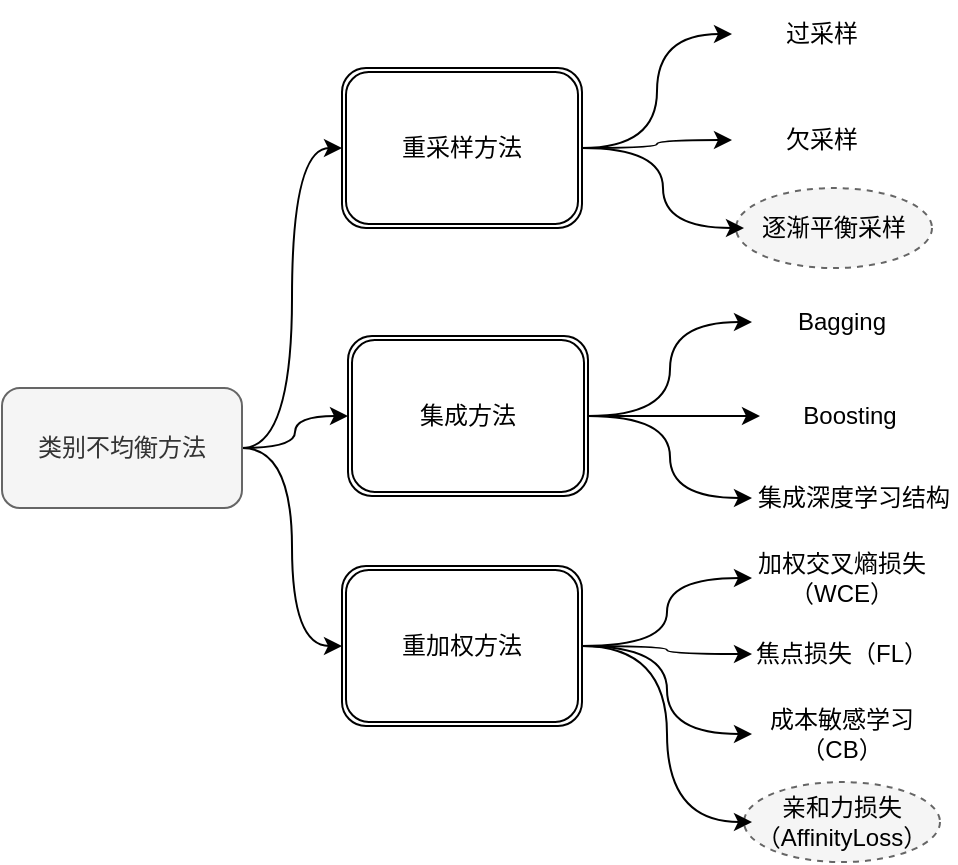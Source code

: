 <mxfile version="26.2.12">
  <diagram name="第 1 页" id="IvPZlndUoE6Re-1l50dJ">
    <mxGraphModel dx="1044" dy="562" grid="0" gridSize="10" guides="1" tooltips="1" connect="1" arrows="1" fold="1" page="1" pageScale="1" pageWidth="827" pageHeight="1169" math="0" shadow="0">
      <root>
        <mxCell id="0" />
        <mxCell id="1" parent="0" />
        <mxCell id="4BrUw0PnxXfCZn6Bulv5-29" value="" style="ellipse;whiteSpace=wrap;html=1;fillColor=#f5f5f5;strokeColor=#666666;fontColor=#333333;dashed=1;" vertex="1" parent="1">
          <mxGeometry x="391" y="832" width="98" height="40" as="geometry" />
        </mxCell>
        <mxCell id="4BrUw0PnxXfCZn6Bulv5-28" value="" style="ellipse;whiteSpace=wrap;html=1;fillColor=#f5f5f5;strokeColor=#666666;fontColor=#333333;dashed=1;" vertex="1" parent="1">
          <mxGeometry x="387" y="535" width="98" height="40" as="geometry" />
        </mxCell>
        <mxCell id="4BrUw0PnxXfCZn6Bulv5-26" value="逐渐平衡采样" style="rounded=1;whiteSpace=wrap;html=1;strokeColor=none;fillColor=none;" vertex="1" parent="1">
          <mxGeometry x="391" y="538" width="90" height="34" as="geometry" />
        </mxCell>
        <mxCell id="4BrUw0PnxXfCZn6Bulv5-8" style="edgeStyle=orthogonalEdgeStyle;rounded=0;orthogonalLoop=1;jettySize=auto;html=1;exitX=1;exitY=0.5;exitDx=0;exitDy=0;entryX=0;entryY=0.5;entryDx=0;entryDy=0;curved=1;" edge="1" parent="1" source="4BrUw0PnxXfCZn6Bulv5-1" target="4BrUw0PnxXfCZn6Bulv5-3">
          <mxGeometry relative="1" as="geometry" />
        </mxCell>
        <mxCell id="4BrUw0PnxXfCZn6Bulv5-9" style="edgeStyle=orthogonalEdgeStyle;rounded=0;orthogonalLoop=1;jettySize=auto;html=1;exitX=1;exitY=0.5;exitDx=0;exitDy=0;entryX=0;entryY=0.5;entryDx=0;entryDy=0;curved=1;" edge="1" parent="1" source="4BrUw0PnxXfCZn6Bulv5-1" target="4BrUw0PnxXfCZn6Bulv5-4">
          <mxGeometry relative="1" as="geometry" />
        </mxCell>
        <mxCell id="4BrUw0PnxXfCZn6Bulv5-10" style="edgeStyle=orthogonalEdgeStyle;rounded=0;orthogonalLoop=1;jettySize=auto;html=1;exitX=1;exitY=0.5;exitDx=0;exitDy=0;entryX=0;entryY=0.5;entryDx=0;entryDy=0;curved=1;" edge="1" parent="1" source="4BrUw0PnxXfCZn6Bulv5-1" target="4BrUw0PnxXfCZn6Bulv5-5">
          <mxGeometry relative="1" as="geometry" />
        </mxCell>
        <mxCell id="4BrUw0PnxXfCZn6Bulv5-1" value="类别不均衡方法" style="rounded=1;whiteSpace=wrap;html=1;fillColor=#f5f5f5;strokeColor=#666666;fontColor=#333333;" vertex="1" parent="1">
          <mxGeometry x="20" y="635" width="120" height="60" as="geometry" />
        </mxCell>
        <mxCell id="4BrUw0PnxXfCZn6Bulv5-18" style="edgeStyle=orthogonalEdgeStyle;rounded=0;orthogonalLoop=1;jettySize=auto;html=1;exitX=1;exitY=0.5;exitDx=0;exitDy=0;curved=1;" edge="1" parent="1" source="4BrUw0PnxXfCZn6Bulv5-3" target="4BrUw0PnxXfCZn6Bulv5-16">
          <mxGeometry relative="1" as="geometry" />
        </mxCell>
        <mxCell id="4BrUw0PnxXfCZn6Bulv5-19" style="edgeStyle=orthogonalEdgeStyle;rounded=0;orthogonalLoop=1;jettySize=auto;html=1;exitX=1;exitY=0.5;exitDx=0;exitDy=0;curved=1;" edge="1" parent="1" source="4BrUw0PnxXfCZn6Bulv5-3" target="4BrUw0PnxXfCZn6Bulv5-15">
          <mxGeometry relative="1" as="geometry" />
        </mxCell>
        <mxCell id="4BrUw0PnxXfCZn6Bulv5-20" style="edgeStyle=orthogonalEdgeStyle;rounded=0;orthogonalLoop=1;jettySize=auto;html=1;exitX=1;exitY=0.5;exitDx=0;exitDy=0;entryX=0;entryY=0.5;entryDx=0;entryDy=0;curved=1;" edge="1" parent="1" source="4BrUw0PnxXfCZn6Bulv5-3" target="4BrUw0PnxXfCZn6Bulv5-17">
          <mxGeometry relative="1" as="geometry" />
        </mxCell>
        <mxCell id="4BrUw0PnxXfCZn6Bulv5-3" value="集成方法" style="shape=ext;double=1;rounded=1;whiteSpace=wrap;html=1;" vertex="1" parent="1">
          <mxGeometry x="193" y="609" width="120" height="80" as="geometry" />
        </mxCell>
        <mxCell id="4BrUw0PnxXfCZn6Bulv5-13" style="edgeStyle=orthogonalEdgeStyle;rounded=0;orthogonalLoop=1;jettySize=auto;html=1;exitX=1;exitY=0.5;exitDx=0;exitDy=0;curved=1;" edge="1" parent="1" source="4BrUw0PnxXfCZn6Bulv5-4" target="4BrUw0PnxXfCZn6Bulv5-11">
          <mxGeometry relative="1" as="geometry" />
        </mxCell>
        <mxCell id="4BrUw0PnxXfCZn6Bulv5-14" style="edgeStyle=orthogonalEdgeStyle;rounded=0;orthogonalLoop=1;jettySize=auto;html=1;exitX=1;exitY=0.5;exitDx=0;exitDy=0;curved=1;" edge="1" parent="1" source="4BrUw0PnxXfCZn6Bulv5-4" target="4BrUw0PnxXfCZn6Bulv5-12">
          <mxGeometry relative="1" as="geometry" />
        </mxCell>
        <mxCell id="4BrUw0PnxXfCZn6Bulv5-27" style="edgeStyle=orthogonalEdgeStyle;rounded=0;orthogonalLoop=1;jettySize=auto;html=1;exitX=1;exitY=0.5;exitDx=0;exitDy=0;entryX=0;entryY=0.5;entryDx=0;entryDy=0;curved=1;" edge="1" parent="1" source="4BrUw0PnxXfCZn6Bulv5-4" target="4BrUw0PnxXfCZn6Bulv5-26">
          <mxGeometry relative="1" as="geometry" />
        </mxCell>
        <mxCell id="4BrUw0PnxXfCZn6Bulv5-4" value="重采样方法" style="shape=ext;double=1;rounded=1;whiteSpace=wrap;html=1;" vertex="1" parent="1">
          <mxGeometry x="190" y="475" width="120" height="80" as="geometry" />
        </mxCell>
        <mxCell id="4BrUw0PnxXfCZn6Bulv5-30" style="edgeStyle=orthogonalEdgeStyle;rounded=0;orthogonalLoop=1;jettySize=auto;html=1;exitX=1;exitY=0.5;exitDx=0;exitDy=0;curved=1;" edge="1" parent="1" source="4BrUw0PnxXfCZn6Bulv5-5" target="4BrUw0PnxXfCZn6Bulv5-21">
          <mxGeometry relative="1" as="geometry" />
        </mxCell>
        <mxCell id="4BrUw0PnxXfCZn6Bulv5-31" style="edgeStyle=orthogonalEdgeStyle;curved=1;rounded=0;orthogonalLoop=1;jettySize=auto;html=1;exitX=1;exitY=0.5;exitDx=0;exitDy=0;entryX=0;entryY=0.5;entryDx=0;entryDy=0;" edge="1" parent="1" source="4BrUw0PnxXfCZn6Bulv5-5" target="4BrUw0PnxXfCZn6Bulv5-23">
          <mxGeometry relative="1" as="geometry" />
        </mxCell>
        <mxCell id="4BrUw0PnxXfCZn6Bulv5-32" style="edgeStyle=orthogonalEdgeStyle;curved=1;rounded=0;orthogonalLoop=1;jettySize=auto;html=1;exitX=1;exitY=0.5;exitDx=0;exitDy=0;" edge="1" parent="1" source="4BrUw0PnxXfCZn6Bulv5-5" target="4BrUw0PnxXfCZn6Bulv5-22">
          <mxGeometry relative="1" as="geometry" />
        </mxCell>
        <mxCell id="4BrUw0PnxXfCZn6Bulv5-33" style="edgeStyle=orthogonalEdgeStyle;curved=1;rounded=0;orthogonalLoop=1;jettySize=auto;html=1;exitX=1;exitY=0.5;exitDx=0;exitDy=0;entryX=0;entryY=0.5;entryDx=0;entryDy=0;" edge="1" parent="1" source="4BrUw0PnxXfCZn6Bulv5-5" target="4BrUw0PnxXfCZn6Bulv5-24">
          <mxGeometry relative="1" as="geometry" />
        </mxCell>
        <mxCell id="4BrUw0PnxXfCZn6Bulv5-5" value="重加权方法" style="shape=ext;double=1;rounded=1;whiteSpace=wrap;html=1;" vertex="1" parent="1">
          <mxGeometry x="190" y="724" width="120" height="80" as="geometry" />
        </mxCell>
        <mxCell id="4BrUw0PnxXfCZn6Bulv5-11" value="过采样" style="rounded=1;whiteSpace=wrap;html=1;strokeColor=none;" vertex="1" parent="1">
          <mxGeometry x="385" y="441" width="90" height="34" as="geometry" />
        </mxCell>
        <mxCell id="4BrUw0PnxXfCZn6Bulv5-12" value="欠采样" style="rounded=1;whiteSpace=wrap;html=1;strokeColor=none;" vertex="1" parent="1">
          <mxGeometry x="385" y="494" width="90" height="34" as="geometry" />
        </mxCell>
        <mxCell id="4BrUw0PnxXfCZn6Bulv5-15" value="Boosting" style="rounded=1;whiteSpace=wrap;html=1;strokeColor=none;" vertex="1" parent="1">
          <mxGeometry x="399" y="632" width="90" height="34" as="geometry" />
        </mxCell>
        <mxCell id="4BrUw0PnxXfCZn6Bulv5-16" value="Bagging" style="rounded=1;whiteSpace=wrap;html=1;strokeColor=none;" vertex="1" parent="1">
          <mxGeometry x="395" y="585" width="90" height="34" as="geometry" />
        </mxCell>
        <mxCell id="4BrUw0PnxXfCZn6Bulv5-17" value="集成深度学习结构" style="rounded=1;whiteSpace=wrap;html=1;strokeColor=none;" vertex="1" parent="1">
          <mxGeometry x="395" y="673" width="102" height="34" as="geometry" />
        </mxCell>
        <mxCell id="4BrUw0PnxXfCZn6Bulv5-21" value="加权交叉熵损失（WCE）" style="rounded=1;whiteSpace=wrap;html=1;strokeColor=none;" vertex="1" parent="1">
          <mxGeometry x="395" y="713" width="90" height="34" as="geometry" />
        </mxCell>
        <mxCell id="4BrUw0PnxXfCZn6Bulv5-22" value="成本敏感学习（CB）" style="rounded=1;whiteSpace=wrap;html=1;strokeColor=none;" vertex="1" parent="1">
          <mxGeometry x="395" y="791" width="90" height="34" as="geometry" />
        </mxCell>
        <mxCell id="4BrUw0PnxXfCZn6Bulv5-23" value="焦点损失（FL）" style="rounded=1;whiteSpace=wrap;html=1;strokeColor=none;" vertex="1" parent="1">
          <mxGeometry x="395" y="751" width="90" height="34" as="geometry" />
        </mxCell>
        <mxCell id="4BrUw0PnxXfCZn6Bulv5-24" value="亲和力损失&lt;div&gt;（AffinityLoss）&lt;/div&gt;" style="rounded=1;whiteSpace=wrap;html=1;strokeColor=none;dashed=1;fillColor=none;" vertex="1" parent="1">
          <mxGeometry x="395" y="835" width="90" height="34" as="geometry" />
        </mxCell>
      </root>
    </mxGraphModel>
  </diagram>
</mxfile>
